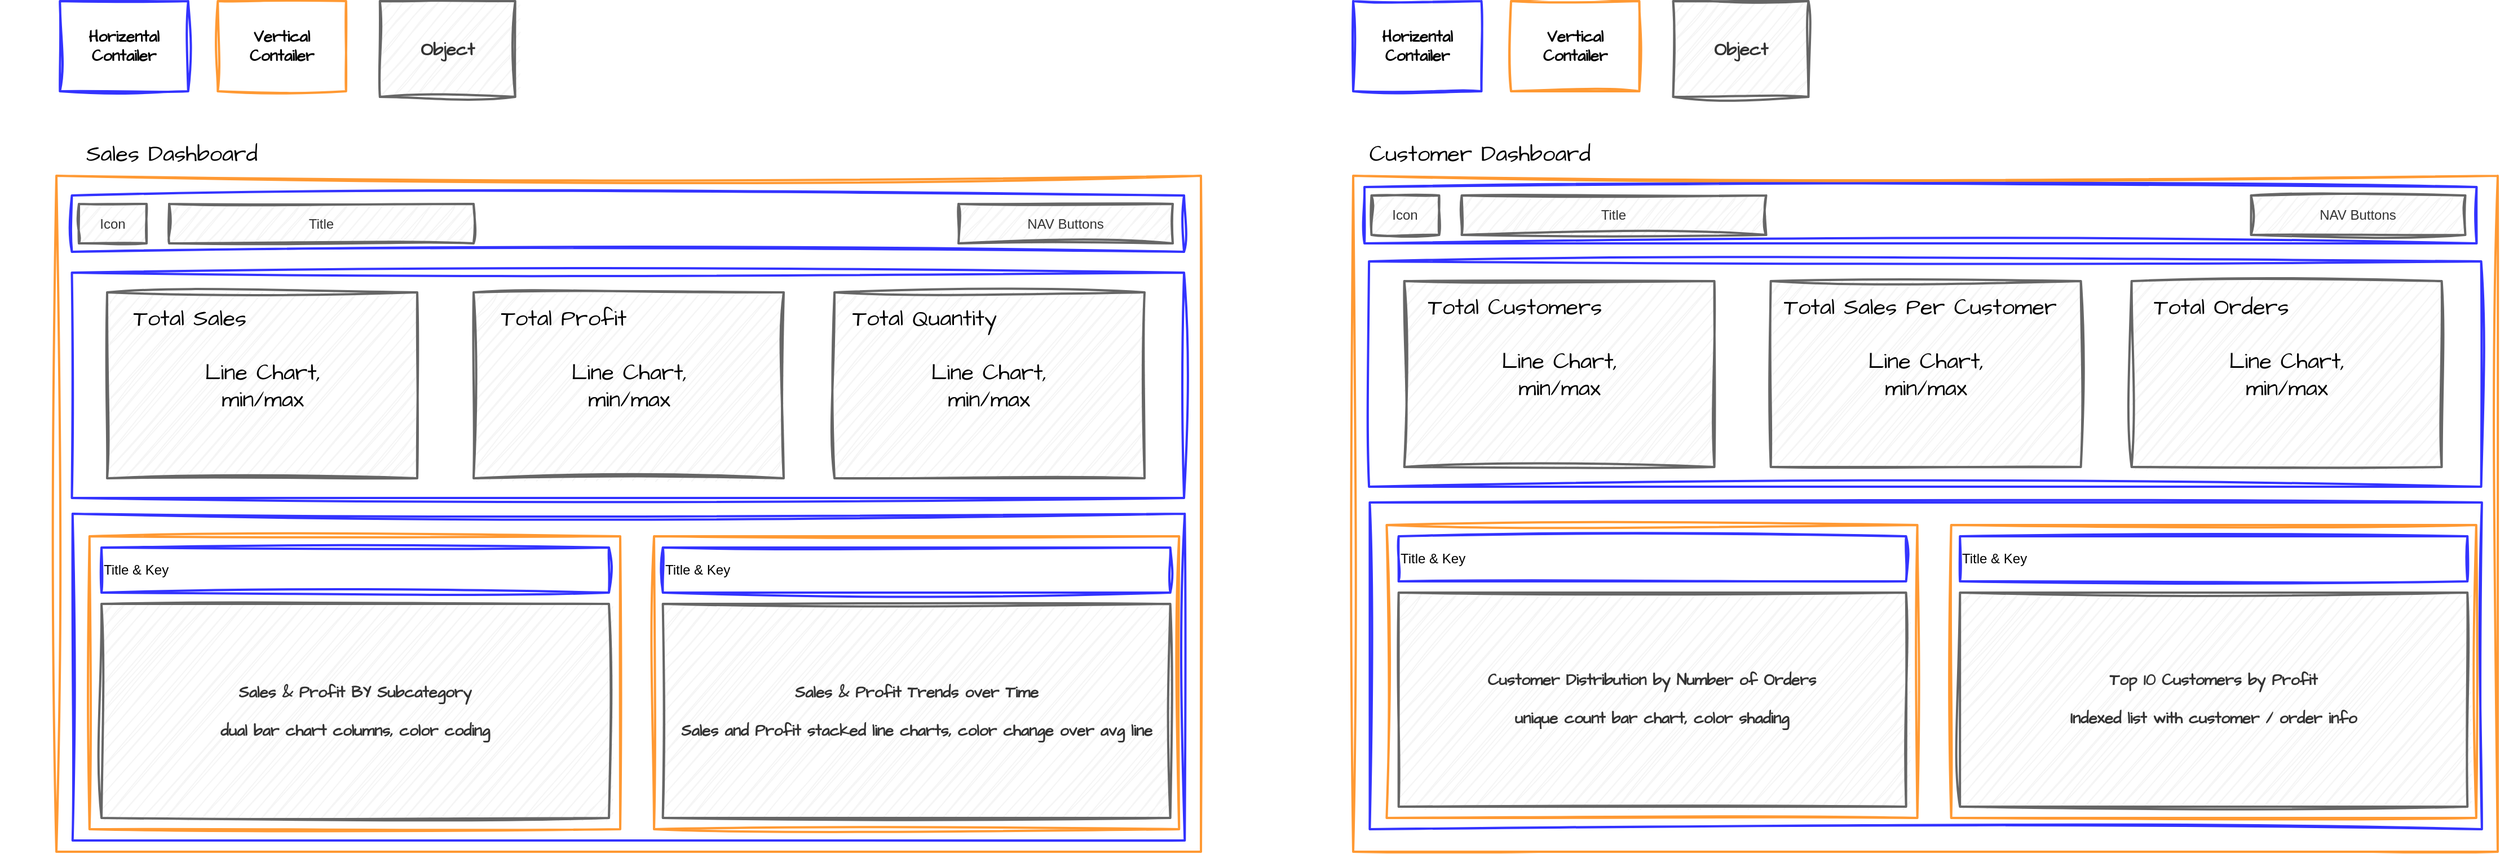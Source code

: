 <mxfile version="27.0.5" pages="2">
  <diagram name="Page-1" id="A7-xnCa6GZ77hb_ugSaN">
    <mxGraphModel dx="1002" dy="1437" grid="1" gridSize="10" guides="1" tooltips="1" connect="1" arrows="1" fold="1" page="1" pageScale="1" pageWidth="1169" pageHeight="827" math="0" shadow="0">
      <root>
        <mxCell id="0" />
        <mxCell id="1" parent="0" />
        <mxCell id="rZJRgreLbrOkuVj-xPnl-26" value="" style="rounded=0;whiteSpace=wrap;html=1;fillColor=none;strokeColor=light-dark(#FF9933,#FF9933);strokeWidth=2;sketch=1;curveFitting=1;jiggle=2;" vertex="1" parent="1">
          <mxGeometry x="1220" y="70" width="1015" height="600" as="geometry" />
        </mxCell>
        <mxCell id="PGWeTWr600nqLuUM6eGq-9" value="" style="rounded=0;whiteSpace=wrap;html=1;fillColor=none;strokeColor=light-dark(#FF9933,#FF9933);strokeWidth=2;sketch=1;curveFitting=1;jiggle=2;" parent="1" vertex="1">
          <mxGeometry x="70" y="70" width="1015" height="600" as="geometry" />
        </mxCell>
        <mxCell id="PGWeTWr600nqLuUM6eGq-10" value="" style="rounded=0;whiteSpace=wrap;html=1;fillColor=none;strokeColor=light-dark(#3333FF,#0000FF);strokeWidth=2;sketch=1;curveFitting=1;jiggle=2;" parent="1" vertex="1">
          <mxGeometry x="83.75" y="156" width="986.25" height="200" as="geometry" />
        </mxCell>
        <mxCell id="PGWeTWr600nqLuUM6eGq-15" value="Sales Dashboard" style="text;html=1;strokeColor=none;fillColor=none;align=center;verticalAlign=middle;whiteSpace=wrap;rounded=0;fontSize=20;fontFamily=Architects Daughter;sketch=1;curveFitting=1;jiggle=2;" parent="1" vertex="1">
          <mxGeometry x="20" y="40" width="305" height="20" as="geometry" />
        </mxCell>
        <mxCell id="PGWeTWr600nqLuUM6eGq-32" value="" style="rounded=0;whiteSpace=wrap;html=1;fillColor=#f5f5f5;fontColor=#333333;strokeColor=light-dark(#666666,#FFCCCC);strokeWidth=2;sketch=1;curveFitting=1;jiggle=2;" parent="1" vertex="1">
          <mxGeometry x="115.01" y="173.5" width="274.99" height="165" as="geometry" />
        </mxCell>
        <mxCell id="PGWeTWr600nqLuUM6eGq-53" value="Customer Dashboard" style="text;html=1;strokeColor=none;fillColor=none;align=center;verticalAlign=middle;whiteSpace=wrap;rounded=0;fontSize=20;fontFamily=Architects Daughter;strokeWidth=2;sketch=1;curveFitting=1;jiggle=2;" parent="1" vertex="1">
          <mxGeometry x="1180" y="40" width="305" height="20" as="geometry" />
        </mxCell>
        <mxCell id="vjm-o3LrQS6AP1Cw-ad6-3" value="Horizental Contailer" style="rounded=0;whiteSpace=wrap;html=1;fillColor=none;strokeColor=light-dark(#3333FF,#0000FF);strokeWidth=2;sketch=1;curveFitting=1;jiggle=2;fontFamily=Architects Daughter;fontSource=https%3A%2F%2Ffonts.googleapis.com%2Fcss%3Ffamily%3DArchitects%2BDaughter;fontStyle=1;fontSize=14;imageHeight=24;sketchStyle=rough;" parent="1" vertex="1">
          <mxGeometry x="73.13" y="-85" width="113.75" height="80" as="geometry" />
        </mxCell>
        <mxCell id="vjm-o3LrQS6AP1Cw-ad6-4" value="Vertical&lt;br&gt;Contailer" style="rounded=0;whiteSpace=wrap;html=1;fillColor=none;strokeColor=light-dark(#FF9933,#FF9933);strokeWidth=2;sketch=1;curveFitting=1;jiggle=2;fontFamily=Architects Daughter;fontSource=https%3A%2F%2Ffonts.googleapis.com%2Fcss%3Ffamily%3DArchitects%2BDaughter;fontStyle=1;fontSize=14;" parent="1" vertex="1">
          <mxGeometry x="213.13" y="-85" width="113.75" height="80" as="geometry" />
        </mxCell>
        <mxCell id="vjm-o3LrQS6AP1Cw-ad6-5" value="Object" style="rounded=0;whiteSpace=wrap;html=1;fillColor=#f5f5f5;fontColor=#333333;strokeColor=light-dark(#666666,#FFCCCC);strokeWidth=2;sketch=1;curveFitting=1;jiggle=2;fontFamily=Architects Daughter;fontSource=https%3A%2F%2Ffonts.googleapis.com%2Fcss%3Ffamily%3DArchitects%2BDaughter;fontSize=16;fontStyle=1" parent="1" vertex="1">
          <mxGeometry x="356.88" y="-85" width="120" height="85" as="geometry" />
        </mxCell>
        <mxCell id="PGWeTWr600nqLuUM6eGq-21" value="Total Sales" style="text;html=1;strokeColor=none;fillColor=none;align=center;verticalAlign=middle;whiteSpace=wrap;rounded=0;fontSize=20;fontFamily=Architects Daughter;strokeWidth=2;sketch=1;curveFitting=1;jiggle=2;" parent="1" vertex="1">
          <mxGeometry x="126.88" y="186" width="123.12" height="20" as="geometry" />
        </mxCell>
        <mxCell id="rZJRgreLbrOkuVj-xPnl-3" value="" style="rounded=0;whiteSpace=wrap;html=1;fillColor=#f5f5f5;fontColor=#333333;strokeColor=light-dark(#666666,#FFCCCC);strokeWidth=2;sketch=1;curveFitting=1;jiggle=2;" vertex="1" parent="1">
          <mxGeometry x="440" y="173.5" width="274.99" height="165" as="geometry" />
        </mxCell>
        <mxCell id="rZJRgreLbrOkuVj-xPnl-4" value="" style="rounded=0;whiteSpace=wrap;html=1;fillColor=#f5f5f5;fontColor=#333333;strokeColor=light-dark(#666666,#FFCCCC);strokeWidth=2;sketch=1;curveFitting=1;jiggle=2;" vertex="1" parent="1">
          <mxGeometry x="760" y="173.5" width="274.99" height="165" as="geometry" />
        </mxCell>
        <mxCell id="rZJRgreLbrOkuVj-xPnl-5" value="Total Profit" style="text;html=1;strokeColor=none;fillColor=none;align=center;verticalAlign=middle;whiteSpace=wrap;rounded=0;fontSize=20;fontFamily=Architects Daughter;strokeWidth=2;sketch=1;curveFitting=1;jiggle=2;" vertex="1" parent="1">
          <mxGeometry x="460" y="186" width="120" height="20" as="geometry" />
        </mxCell>
        <mxCell id="rZJRgreLbrOkuVj-xPnl-6" value="Total Quantity" style="text;html=1;strokeColor=none;fillColor=none;align=center;verticalAlign=middle;whiteSpace=wrap;rounded=0;fontSize=20;fontFamily=Architects Daughter;strokeWidth=2;sketch=1;curveFitting=1;jiggle=2;" vertex="1" parent="1">
          <mxGeometry x="770" y="186" width="140" height="20" as="geometry" />
        </mxCell>
        <mxCell id="rZJRgreLbrOkuVj-xPnl-7" value="Line Chart, min/max" style="text;html=1;strokeColor=none;fillColor=none;align=center;verticalAlign=middle;whiteSpace=wrap;rounded=0;fontSize=20;fontFamily=Architects Daughter;strokeWidth=2;sketch=1;curveFitting=1;jiggle=2;" vertex="1" parent="1">
          <mxGeometry x="182.51" y="246" width="140" height="20" as="geometry" />
        </mxCell>
        <mxCell id="rZJRgreLbrOkuVj-xPnl-10" value="" style="rounded=0;whiteSpace=wrap;html=1;fillColor=none;strokeColor=light-dark(#3333FF,#0000FF);strokeWidth=2;sketch=1;curveFitting=1;jiggle=2;" vertex="1" parent="1">
          <mxGeometry x="83.75" y="87.5" width="986.25" height="50" as="geometry" />
        </mxCell>
        <mxCell id="rZJRgreLbrOkuVj-xPnl-8" value="Line Chart, min/max" style="text;html=1;strokeColor=none;fillColor=none;align=center;verticalAlign=middle;whiteSpace=wrap;rounded=0;fontSize=20;fontFamily=Architects Daughter;strokeWidth=2;sketch=1;curveFitting=1;jiggle=2;" vertex="1" parent="1">
          <mxGeometry x="507.5" y="246" width="140" height="20" as="geometry" />
        </mxCell>
        <mxCell id="rZJRgreLbrOkuVj-xPnl-9" value="Line Chart, min/max" style="text;html=1;strokeColor=none;fillColor=none;align=center;verticalAlign=middle;whiteSpace=wrap;rounded=0;fontSize=20;fontFamily=Architects Daughter;strokeWidth=2;sketch=1;curveFitting=1;jiggle=2;" vertex="1" parent="1">
          <mxGeometry x="827.49" y="246" width="140" height="20" as="geometry" />
        </mxCell>
        <mxCell id="PGWeTWr600nqLuUM6eGq-33" value="Title" style="rounded=0;whiteSpace=wrap;html=1;fillColor=#f5f5f5;fontColor=#333333;strokeColor=light-dark(#666666,#FFCCCC);strokeWidth=2;sketch=1;curveFitting=1;jiggle=2;" parent="1" vertex="1">
          <mxGeometry x="170" y="95" width="270" height="35" as="geometry" />
        </mxCell>
        <mxCell id="rZJRgreLbrOkuVj-xPnl-11" value="Icon" style="rounded=0;whiteSpace=wrap;html=1;fillColor=#f5f5f5;fontColor=#333333;strokeColor=light-dark(#666666,#FFCCCC);strokeWidth=2;sketch=1;curveFitting=1;jiggle=2;" vertex="1" parent="1">
          <mxGeometry x="90" y="95" width="60" height="35" as="geometry" />
        </mxCell>
        <mxCell id="rZJRgreLbrOkuVj-xPnl-12" value="NAV Buttons" style="rounded=0;whiteSpace=wrap;html=1;fillColor=#f5f5f5;fontColor=#333333;strokeColor=light-dark(#666666,#FFCCCC);strokeWidth=2;sketch=1;curveFitting=1;jiggle=2;" vertex="1" parent="1">
          <mxGeometry x="870" y="95" width="190" height="35" as="geometry" />
        </mxCell>
        <mxCell id="rZJRgreLbrOkuVj-xPnl-14" value="" style="rounded=0;whiteSpace=wrap;html=1;fillColor=none;strokeColor=light-dark(#3333FF,#0000FF);strokeWidth=2;sketch=1;curveFitting=1;jiggle=2;" vertex="1" parent="1">
          <mxGeometry x="84.38" y="370" width="986.25" height="290" as="geometry" />
        </mxCell>
        <mxCell id="rZJRgreLbrOkuVj-xPnl-15" value="" style="rounded=0;whiteSpace=wrap;html=1;fillColor=none;strokeColor=light-dark(#FF9933,#FF9933);strokeWidth=2;sketch=1;curveFitting=1;jiggle=2;fontFamily=Architects Daughter;fontSource=https%3A%2F%2Ffonts.googleapis.com%2Fcss%3Ffamily%3DArchitects%2BDaughter;fontStyle=1;fontSize=14;" vertex="1" parent="1">
          <mxGeometry x="99.38" y="390" width="470.62" height="260" as="geometry" />
        </mxCell>
        <mxCell id="rZJRgreLbrOkuVj-xPnl-16" value="&lt;span style=&quot;font-size: 14px;&quot;&gt;Sales &amp;amp; Profit BY Subcategory&lt;/span&gt;&lt;div style=&quot;font-size: 14px;&quot;&gt;&lt;br&gt;&lt;/div&gt;&lt;div style=&quot;font-size: 14px;&quot;&gt;dual bar chart columns, color coding&lt;/div&gt;" style="rounded=0;whiteSpace=wrap;html=1;fillColor=#f5f5f5;fontColor=light-dark(#333333,#C1C1C1);strokeColor=light-dark(#666666,#FFCCCC);strokeWidth=2;sketch=1;curveFitting=1;jiggle=2;fontFamily=Architects Daughter;fontSource=https%3A%2F%2Ffonts.googleapis.com%2Fcss%3Ffamily%3DArchitects%2BDaughter;fontSize=16;fontStyle=1" vertex="1" parent="1">
          <mxGeometry x="110" y="450" width="450" height="190" as="geometry" />
        </mxCell>
        <mxCell id="rZJRgreLbrOkuVj-xPnl-18" value="Title &amp;amp; Key" style="rounded=0;whiteSpace=wrap;html=1;fillColor=none;strokeColor=light-dark(#3333FF,#0000FF);strokeWidth=2;sketch=1;curveFitting=1;jiggle=2;align=left;" vertex="1" parent="1">
          <mxGeometry x="110" y="400" width="450" height="40" as="geometry" />
        </mxCell>
        <mxCell id="rZJRgreLbrOkuVj-xPnl-19" value="" style="rounded=0;whiteSpace=wrap;html=1;fillColor=none;strokeColor=light-dark(#FF9933,#FF9933);strokeWidth=2;sketch=1;curveFitting=1;jiggle=2;fontFamily=Architects Daughter;fontSource=https%3A%2F%2Ffonts.googleapis.com%2Fcss%3Ffamily%3DArchitects%2BDaughter;fontStyle=1;fontSize=14;" vertex="1" parent="1">
          <mxGeometry x="600" y="390" width="465.62" height="260" as="geometry" />
        </mxCell>
        <mxCell id="rZJRgreLbrOkuVj-xPnl-20" value="&lt;span style=&quot;font-size: 14px;&quot;&gt;Sales &amp;amp; Profit Trends over Time&lt;/span&gt;&lt;div style=&quot;font-size: 14px;&quot;&gt;&lt;br&gt;&lt;/div&gt;&lt;div style=&quot;font-size: 14px;&quot;&gt;Sales and Profit stacked line charts, color change over avg line&lt;/div&gt;" style="rounded=0;whiteSpace=wrap;html=1;fillColor=#f5f5f5;fontColor=light-dark(#333333,#C1C1C1);strokeColor=light-dark(#666666,#FFCCCC);strokeWidth=2;sketch=1;curveFitting=1;jiggle=2;fontFamily=Architects Daughter;fontSource=https%3A%2F%2Ffonts.googleapis.com%2Fcss%3Ffamily%3DArchitects%2BDaughter;fontSize=16;fontStyle=1" vertex="1" parent="1">
          <mxGeometry x="607.81" y="450" width="450" height="190" as="geometry" />
        </mxCell>
        <mxCell id="rZJRgreLbrOkuVj-xPnl-21" value="Title &amp;amp; Key" style="rounded=0;whiteSpace=wrap;html=1;fillColor=none;strokeColor=light-dark(#3333FF,#0000FF);strokeWidth=2;sketch=1;curveFitting=1;jiggle=2;align=left;" vertex="1" parent="1">
          <mxGeometry x="607.81" y="400" width="450" height="40" as="geometry" />
        </mxCell>
        <mxCell id="rZJRgreLbrOkuVj-xPnl-22" value="" style="rounded=0;whiteSpace=wrap;html=1;fillColor=none;strokeColor=light-dark(#3333FF,#0000FF);strokeWidth=2;sketch=1;curveFitting=1;jiggle=2;" vertex="1" parent="1">
          <mxGeometry x="1230" y="80" width="986.25" height="50" as="geometry" />
        </mxCell>
        <mxCell id="rZJRgreLbrOkuVj-xPnl-23" value="Title" style="rounded=0;whiteSpace=wrap;html=1;fillColor=#f5f5f5;fontColor=#333333;strokeColor=light-dark(#666666,#FFCCCC);strokeWidth=2;sketch=1;curveFitting=1;jiggle=2;" vertex="1" parent="1">
          <mxGeometry x="1316.25" y="87.5" width="270" height="35" as="geometry" />
        </mxCell>
        <mxCell id="rZJRgreLbrOkuVj-xPnl-24" value="Icon" style="rounded=0;whiteSpace=wrap;html=1;fillColor=#f5f5f5;fontColor=#333333;strokeColor=light-dark(#666666,#FFCCCC);strokeWidth=2;sketch=1;curveFitting=1;jiggle=2;" vertex="1" parent="1">
          <mxGeometry x="1236.25" y="87.5" width="60" height="35" as="geometry" />
        </mxCell>
        <mxCell id="rZJRgreLbrOkuVj-xPnl-25" value="NAV Buttons" style="rounded=0;whiteSpace=wrap;html=1;fillColor=#f5f5f5;fontColor=#333333;strokeColor=light-dark(#666666,#FFCCCC);strokeWidth=2;sketch=1;curveFitting=1;jiggle=2;" vertex="1" parent="1">
          <mxGeometry x="2016.25" y="87.5" width="190" height="35" as="geometry" />
        </mxCell>
        <mxCell id="rZJRgreLbrOkuVj-xPnl-27" value="" style="rounded=0;whiteSpace=wrap;html=1;fillColor=none;strokeColor=light-dark(#3333FF,#0000FF);strokeWidth=2;sketch=1;curveFitting=1;jiggle=2;" vertex="1" parent="1">
          <mxGeometry x="1234.06" y="146" width="986.25" height="200" as="geometry" />
        </mxCell>
        <mxCell id="rZJRgreLbrOkuVj-xPnl-28" value="" style="rounded=0;whiteSpace=wrap;html=1;fillColor=#f5f5f5;fontColor=#333333;strokeColor=light-dark(#666666,#FFCCCC);strokeWidth=2;sketch=1;curveFitting=1;jiggle=2;" vertex="1" parent="1">
          <mxGeometry x="1265.32" y="163.5" width="274.99" height="165" as="geometry" />
        </mxCell>
        <mxCell id="rZJRgreLbrOkuVj-xPnl-29" value="Total Customers" style="text;html=1;strokeColor=none;fillColor=none;align=center;verticalAlign=middle;whiteSpace=wrap;rounded=0;fontSize=20;fontFamily=Architects Daughter;strokeWidth=2;sketch=1;curveFitting=1;jiggle=2;" vertex="1" parent="1">
          <mxGeometry x="1277.19" y="176" width="172.81" height="20" as="geometry" />
        </mxCell>
        <mxCell id="rZJRgreLbrOkuVj-xPnl-30" value="" style="rounded=0;whiteSpace=wrap;html=1;fillColor=#f5f5f5;fontColor=#333333;strokeColor=light-dark(#666666,#FFCCCC);strokeWidth=2;sketch=1;curveFitting=1;jiggle=2;" vertex="1" parent="1">
          <mxGeometry x="1590.31" y="163.5" width="274.99" height="165" as="geometry" />
        </mxCell>
        <mxCell id="rZJRgreLbrOkuVj-xPnl-31" value="" style="rounded=0;whiteSpace=wrap;html=1;fillColor=#f5f5f5;fontColor=#333333;strokeColor=light-dark(#666666,#FFCCCC);strokeWidth=2;sketch=1;curveFitting=1;jiggle=2;" vertex="1" parent="1">
          <mxGeometry x="1910.31" y="163.5" width="274.99" height="165" as="geometry" />
        </mxCell>
        <mxCell id="rZJRgreLbrOkuVj-xPnl-32" value="Total Sales Per Customer" style="text;html=1;strokeColor=none;fillColor=none;align=center;verticalAlign=middle;whiteSpace=wrap;rounded=0;fontSize=20;fontFamily=Architects Daughter;strokeWidth=2;sketch=1;curveFitting=1;jiggle=2;" vertex="1" parent="1">
          <mxGeometry x="1598.31" y="176" width="249.69" height="20" as="geometry" />
        </mxCell>
        <mxCell id="rZJRgreLbrOkuVj-xPnl-33" value="Total Orders" style="text;html=1;strokeColor=none;fillColor=none;align=center;verticalAlign=middle;whiteSpace=wrap;rounded=0;fontSize=20;fontFamily=Architects Daughter;strokeWidth=2;sketch=1;curveFitting=1;jiggle=2;" vertex="1" parent="1">
          <mxGeometry x="1920.31" y="176" width="139.69" height="20" as="geometry" />
        </mxCell>
        <mxCell id="rZJRgreLbrOkuVj-xPnl-34" value="Line Chart, min/max" style="text;html=1;strokeColor=none;fillColor=none;align=center;verticalAlign=middle;whiteSpace=wrap;rounded=0;fontSize=20;fontFamily=Architects Daughter;strokeWidth=2;sketch=1;curveFitting=1;jiggle=2;" vertex="1" parent="1">
          <mxGeometry x="1332.82" y="236" width="140" height="20" as="geometry" />
        </mxCell>
        <mxCell id="rZJRgreLbrOkuVj-xPnl-35" value="Line Chart, min/max" style="text;html=1;strokeColor=none;fillColor=none;align=center;verticalAlign=middle;whiteSpace=wrap;rounded=0;fontSize=20;fontFamily=Architects Daughter;strokeWidth=2;sketch=1;curveFitting=1;jiggle=2;" vertex="1" parent="1">
          <mxGeometry x="1657.81" y="236" width="140" height="20" as="geometry" />
        </mxCell>
        <mxCell id="rZJRgreLbrOkuVj-xPnl-36" value="Line Chart, min/max" style="text;html=1;strokeColor=none;fillColor=none;align=center;verticalAlign=middle;whiteSpace=wrap;rounded=0;fontSize=20;fontFamily=Architects Daughter;strokeWidth=2;sketch=1;curveFitting=1;jiggle=2;" vertex="1" parent="1">
          <mxGeometry x="1977.8" y="236" width="140" height="20" as="geometry" />
        </mxCell>
        <mxCell id="rZJRgreLbrOkuVj-xPnl-37" value="" style="rounded=0;whiteSpace=wrap;html=1;fillColor=none;strokeColor=light-dark(#3333FF,#0000FF);strokeWidth=2;sketch=1;curveFitting=1;jiggle=2;" vertex="1" parent="1">
          <mxGeometry x="1234.69" y="360" width="986.25" height="290" as="geometry" />
        </mxCell>
        <mxCell id="rZJRgreLbrOkuVj-xPnl-38" value="" style="rounded=0;whiteSpace=wrap;html=1;fillColor=none;strokeColor=light-dark(#FF9933,#FF9933);strokeWidth=2;sketch=1;curveFitting=1;jiggle=2;fontFamily=Architects Daughter;fontSource=https%3A%2F%2Ffonts.googleapis.com%2Fcss%3Ffamily%3DArchitects%2BDaughter;fontStyle=1;fontSize=14;" vertex="1" parent="1">
          <mxGeometry x="1249.69" y="380" width="470.62" height="260" as="geometry" />
        </mxCell>
        <mxCell id="rZJRgreLbrOkuVj-xPnl-39" value="&lt;div style=&quot;font-size: 14px;&quot;&gt;Customer Distribution by Number of Orders&lt;/div&gt;&lt;div style=&quot;font-size: 14px;&quot;&gt;&lt;br&gt;&lt;/div&gt;&lt;div style=&quot;font-size: 14px;&quot;&gt;unique count bar chart, color shading&lt;/div&gt;" style="rounded=0;whiteSpace=wrap;html=1;fillColor=#f5f5f5;fontColor=light-dark(#333333,#C1C1C1);strokeColor=light-dark(#666666,#FFCCCC);strokeWidth=2;sketch=1;curveFitting=1;jiggle=2;fontFamily=Architects Daughter;fontSource=https%3A%2F%2Ffonts.googleapis.com%2Fcss%3Ffamily%3DArchitects%2BDaughter;fontSize=16;fontStyle=1" vertex="1" parent="1">
          <mxGeometry x="1260.31" y="440" width="450" height="190" as="geometry" />
        </mxCell>
        <mxCell id="rZJRgreLbrOkuVj-xPnl-40" value="Title &amp;amp; Key" style="rounded=0;whiteSpace=wrap;html=1;fillColor=none;strokeColor=light-dark(#3333FF,#0000FF);strokeWidth=2;sketch=1;curveFitting=1;jiggle=2;align=left;" vertex="1" parent="1">
          <mxGeometry x="1260.31" y="390" width="450" height="40" as="geometry" />
        </mxCell>
        <mxCell id="rZJRgreLbrOkuVj-xPnl-41" value="" style="rounded=0;whiteSpace=wrap;html=1;fillColor=none;strokeColor=light-dark(#FF9933,#FF9933);strokeWidth=2;sketch=1;curveFitting=1;jiggle=2;fontFamily=Architects Daughter;fontSource=https%3A%2F%2Ffonts.googleapis.com%2Fcss%3Ffamily%3DArchitects%2BDaughter;fontStyle=1;fontSize=14;" vertex="1" parent="1">
          <mxGeometry x="1750.31" y="380" width="465.62" height="260" as="geometry" />
        </mxCell>
        <mxCell id="rZJRgreLbrOkuVj-xPnl-42" value="&lt;div style=&quot;font-size: 14px;&quot;&gt;Top 10 Customers by Profit&lt;/div&gt;&lt;div style=&quot;font-size: 14px;&quot;&gt;&lt;br&gt;&lt;/div&gt;&lt;div style=&quot;font-size: 14px;&quot;&gt;Indexed list with customer / order info&lt;/div&gt;" style="rounded=0;whiteSpace=wrap;html=1;fillColor=#f5f5f5;fontColor=light-dark(#333333,#C1C1C1);strokeColor=light-dark(#666666,#FFCCCC);strokeWidth=2;sketch=1;curveFitting=1;jiggle=2;fontFamily=Architects Daughter;fontSource=https%3A%2F%2Ffonts.googleapis.com%2Fcss%3Ffamily%3DArchitects%2BDaughter;fontSize=16;fontStyle=1" vertex="1" parent="1">
          <mxGeometry x="1758.12" y="440" width="450" height="190" as="geometry" />
        </mxCell>
        <mxCell id="rZJRgreLbrOkuVj-xPnl-43" value="Title &amp;amp; Key" style="rounded=0;whiteSpace=wrap;html=1;fillColor=none;strokeColor=light-dark(#3333FF,#0000FF);strokeWidth=2;sketch=1;curveFitting=1;jiggle=2;align=left;" vertex="1" parent="1">
          <mxGeometry x="1758.12" y="390" width="450" height="40" as="geometry" />
        </mxCell>
        <mxCell id="rZJRgreLbrOkuVj-xPnl-44" value="Horizental Contailer" style="rounded=0;whiteSpace=wrap;html=1;fillColor=none;strokeColor=light-dark(#3333FF,#0000FF);strokeWidth=2;sketch=1;curveFitting=1;jiggle=2;fontFamily=Architects Daughter;fontSource=https%3A%2F%2Ffonts.googleapis.com%2Fcss%3Ffamily%3DArchitects%2BDaughter;fontStyle=1;fontSize=14;imageHeight=24;sketchStyle=rough;" vertex="1" parent="1">
          <mxGeometry x="1220" y="-85" width="113.75" height="80" as="geometry" />
        </mxCell>
        <mxCell id="rZJRgreLbrOkuVj-xPnl-45" value="Vertical&lt;br&gt;Contailer" style="rounded=0;whiteSpace=wrap;html=1;fillColor=none;strokeColor=light-dark(#FF9933,#FF9933);strokeWidth=2;sketch=1;curveFitting=1;jiggle=2;fontFamily=Architects Daughter;fontSource=https%3A%2F%2Ffonts.googleapis.com%2Fcss%3Ffamily%3DArchitects%2BDaughter;fontStyle=1;fontSize=14;" vertex="1" parent="1">
          <mxGeometry x="1360" y="-85" width="113.75" height="80" as="geometry" />
        </mxCell>
        <mxCell id="rZJRgreLbrOkuVj-xPnl-46" value="Object" style="rounded=0;whiteSpace=wrap;html=1;fillColor=#f5f5f5;fontColor=#333333;strokeColor=light-dark(#666666,#FFCCCC);strokeWidth=2;sketch=1;curveFitting=1;jiggle=2;fontFamily=Architects Daughter;fontSource=https%3A%2F%2Ffonts.googleapis.com%2Fcss%3Ffamily%3DArchitects%2BDaughter;fontSize=16;fontStyle=1" vertex="1" parent="1">
          <mxGeometry x="1503.75" y="-85" width="120" height="85" as="geometry" />
        </mxCell>
      </root>
    </mxGraphModel>
  </diagram>
  <diagram id="QTRGO-czo_Jq77veqDAf" name="Page-2">
    <mxGraphModel dx="2074" dy="1238" grid="1" gridSize="10" guides="1" tooltips="1" connect="1" arrows="1" fold="1" page="1" pageScale="1" pageWidth="1169" pageHeight="827" math="0" shadow="0">
      <root>
        <mxCell id="0" />
        <mxCell id="1" parent="0" />
      </root>
    </mxGraphModel>
  </diagram>
</mxfile>
